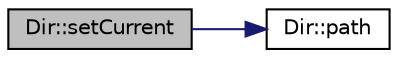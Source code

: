 digraph "Dir::setCurrent"
{
 // LATEX_PDF_SIZE
  edge [fontname="Helvetica",fontsize="10",labelfontname="Helvetica",labelfontsize="10"];
  node [fontname="Helvetica",fontsize="10",shape=record];
  rankdir="LR";
  Node1 [label="Dir::setCurrent",height=0.2,width=0.4,color="black", fillcolor="grey75", style="filled", fontcolor="black",tooltip=" "];
  Node1 -> Node2 [color="midnightblue",fontsize="10",style="solid",fontname="Helvetica"];
  Node2 [label="Dir::path",height=0.2,width=0.4,color="black", fillcolor="white", style="filled",URL="$classDir.html#ac277cdc273640905e941d9e6262bc594",tooltip=" "];
}
